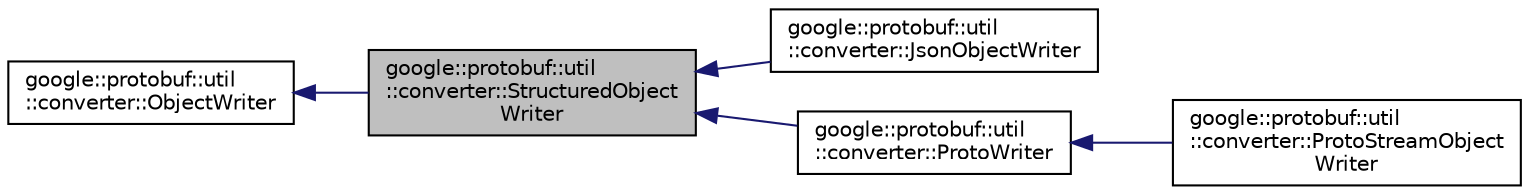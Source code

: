 digraph "google::protobuf::util::converter::StructuredObjectWriter"
{
 // LATEX_PDF_SIZE
  edge [fontname="Helvetica",fontsize="10",labelfontname="Helvetica",labelfontsize="10"];
  node [fontname="Helvetica",fontsize="10",shape=record];
  rankdir="LR";
  Node1 [label="google::protobuf::util\l::converter::StructuredObject\lWriter",height=0.2,width=0.4,color="black", fillcolor="grey75", style="filled", fontcolor="black",tooltip=" "];
  Node2 -> Node1 [dir="back",color="midnightblue",fontsize="10",style="solid",fontname="Helvetica"];
  Node2 [label="google::protobuf::util\l::converter::ObjectWriter",height=0.2,width=0.4,color="black", fillcolor="white", style="filled",URL="$classgoogle_1_1protobuf_1_1util_1_1converter_1_1ObjectWriter.html",tooltip=" "];
  Node1 -> Node3 [dir="back",color="midnightblue",fontsize="10",style="solid",fontname="Helvetica"];
  Node3 [label="google::protobuf::util\l::converter::JsonObjectWriter",height=0.2,width=0.4,color="black", fillcolor="white", style="filled",URL="$classgoogle_1_1protobuf_1_1util_1_1converter_1_1JsonObjectWriter.html",tooltip=" "];
  Node1 -> Node4 [dir="back",color="midnightblue",fontsize="10",style="solid",fontname="Helvetica"];
  Node4 [label="google::protobuf::util\l::converter::ProtoWriter",height=0.2,width=0.4,color="black", fillcolor="white", style="filled",URL="$classgoogle_1_1protobuf_1_1util_1_1converter_1_1ProtoWriter.html",tooltip=" "];
  Node4 -> Node5 [dir="back",color="midnightblue",fontsize="10",style="solid",fontname="Helvetica"];
  Node5 [label="google::protobuf::util\l::converter::ProtoStreamObject\lWriter",height=0.2,width=0.4,color="black", fillcolor="white", style="filled",URL="$classgoogle_1_1protobuf_1_1util_1_1converter_1_1ProtoStreamObjectWriter.html",tooltip=" "];
}
